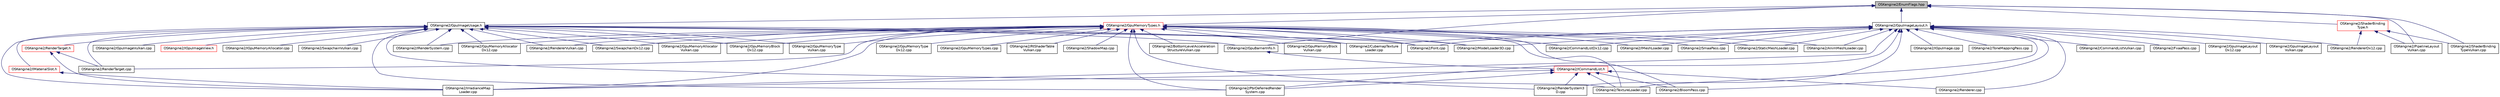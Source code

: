 digraph "OSKengine2/EnumFlags.hpp"
{
 // LATEX_PDF_SIZE
  edge [fontname="Helvetica",fontsize="10",labelfontname="Helvetica",labelfontsize="10"];
  node [fontname="Helvetica",fontsize="10",shape=record];
  Node1 [label="OSKengine2/EnumFlags.hpp",height=0.2,width=0.4,color="black", fillcolor="grey75", style="filled", fontcolor="black",tooltip=" "];
  Node1 -> Node2 [dir="back",color="midnightblue",fontsize="10",style="solid"];
  Node2 [label="OSKengine2/GpuBarrierInfo.h",height=0.2,width=0.4,color="black", fillcolor="white", style="filled",URL="$_gpu_barrier_info_8h.html",tooltip=" "];
  Node2 -> Node3 [dir="back",color="midnightblue",fontsize="10",style="solid"];
  Node3 [label="OSKengine2/ICommandList.h",height=0.2,width=0.4,color="red", fillcolor="white", style="filled",URL="$_i_command_list_8h.html",tooltip=" "];
  Node3 -> Node4 [dir="back",color="midnightblue",fontsize="10",style="solid"];
  Node4 [label="OSKengine2/BloomPass.cpp",height=0.2,width=0.4,color="black", fillcolor="white", style="filled",URL="$_bloom_pass_8cpp.html",tooltip=" "];
  Node3 -> Node38 [dir="back",color="midnightblue",fontsize="10",style="solid"];
  Node38 [label="OSKengine2/IrradianceMap\lLoader.cpp",height=0.2,width=0.4,color="black", fillcolor="white", style="filled",URL="$_irradiance_map_loader_8cpp.html",tooltip=" "];
  Node3 -> Node49 [dir="back",color="midnightblue",fontsize="10",style="solid"];
  Node49 [label="OSKengine2/PbrDeferredRender\lSystem.cpp",height=0.2,width=0.4,color="black", fillcolor="white", style="filled",URL="$_pbr_deferred_render_system_8cpp.html",tooltip=" "];
  Node3 -> Node51 [dir="back",color="midnightblue",fontsize="10",style="solid"];
  Node51 [label="OSKengine2/RenderSystem3\lD.cpp",height=0.2,width=0.4,color="black", fillcolor="white", style="filled",URL="$_render_system3_d_8cpp.html",tooltip=" "];
  Node3 -> Node52 [dir="back",color="midnightblue",fontsize="10",style="solid"];
  Node52 [label="OSKengine2/Renderer.cpp",height=0.2,width=0.4,color="black", fillcolor="white", style="filled",URL="$_renderer_8cpp.html",tooltip=" "];
  Node3 -> Node78 [dir="back",color="midnightblue",fontsize="10",style="solid"];
  Node78 [label="OSKengine2/TextureLoader.cpp",height=0.2,width=0.4,color="black", fillcolor="white", style="filled",URL="$_texture_loader_8cpp.html",tooltip=" "];
  Node1 -> Node86 [dir="back",color="midnightblue",fontsize="10",style="solid"];
  Node86 [label="OSKengine2/GpuImageLayout.h",height=0.2,width=0.4,color="black", fillcolor="white", style="filled",URL="$_gpu_image_layout_8h.html",tooltip=" "];
  Node86 -> Node20 [dir="back",color="midnightblue",fontsize="10",style="solid"];
  Node20 [label="OSKengine2/AnimMeshLoader.cpp",height=0.2,width=0.4,color="black", fillcolor="white", style="filled",URL="$_anim_mesh_loader_8cpp.html",tooltip=" "];
  Node86 -> Node4 [dir="back",color="midnightblue",fontsize="10",style="solid"];
  Node86 -> Node6 [dir="back",color="midnightblue",fontsize="10",style="solid"];
  Node6 [label="OSKengine2/CommandListDx12.cpp",height=0.2,width=0.4,color="black", fillcolor="white", style="filled",URL="$_command_list_dx12_8cpp.html",tooltip=" "];
  Node86 -> Node12 [dir="back",color="midnightblue",fontsize="10",style="solid"];
  Node12 [label="OSKengine2/CommandListVulkan.cpp",height=0.2,width=0.4,color="black", fillcolor="white", style="filled",URL="$_command_list_vulkan_8cpp.html",tooltip=" "];
  Node86 -> Node24 [dir="back",color="midnightblue",fontsize="10",style="solid"];
  Node24 [label="OSKengine2/CubemapTexture\lLoader.cpp",height=0.2,width=0.4,color="black", fillcolor="white", style="filled",URL="$_cubemap_texture_loader_8cpp.html",tooltip=" "];
  Node86 -> Node27 [dir="back",color="midnightblue",fontsize="10",style="solid"];
  Node27 [label="OSKengine2/Font.cpp",height=0.2,width=0.4,color="black", fillcolor="white", style="filled",URL="$_font_8cpp.html",tooltip=" "];
  Node86 -> Node28 [dir="back",color="midnightblue",fontsize="10",style="solid"];
  Node28 [label="OSKengine2/FxaaPass.cpp",height=0.2,width=0.4,color="black", fillcolor="white", style="filled",URL="$_fxaa_pass_8cpp.html",tooltip=" "];
  Node86 -> Node87 [dir="back",color="midnightblue",fontsize="10",style="solid"];
  Node87 [label="OSKengine2/GpuImageLayout\lDx12.cpp",height=0.2,width=0.4,color="black", fillcolor="white", style="filled",URL="$_gpu_image_layout_dx12_8cpp.html",tooltip=" "];
  Node86 -> Node88 [dir="back",color="midnightblue",fontsize="10",style="solid"];
  Node88 [label="OSKengine2/GpuImageLayout\lVulkan.cpp",height=0.2,width=0.4,color="black", fillcolor="white", style="filled",URL="$_gpu_image_layout_vulkan_8cpp.html",tooltip=" "];
  Node86 -> Node33 [dir="back",color="midnightblue",fontsize="10",style="solid"];
  Node33 [label="OSKengine2/IGpuImage.cpp",height=0.2,width=0.4,color="black", fillcolor="white", style="filled",URL="$_i_gpu_image_8cpp.html",tooltip=" "];
  Node86 -> Node34 [dir="back",color="midnightblue",fontsize="10",style="solid"];
  Node34 [label="OSKengine2/IMeshLoader.cpp",height=0.2,width=0.4,color="black", fillcolor="white", style="filled",URL="$_i_mesh_loader_8cpp.html",tooltip=" "];
  Node86 -> Node38 [dir="back",color="midnightblue",fontsize="10",style="solid"];
  Node86 -> Node42 [dir="back",color="midnightblue",fontsize="10",style="solid"];
  Node42 [label="OSKengine2/ModelLoader3D.cpp",height=0.2,width=0.4,color="black", fillcolor="white", style="filled",URL="$_model_loader3_d_8cpp.html",tooltip=" "];
  Node86 -> Node49 [dir="back",color="midnightblue",fontsize="10",style="solid"];
  Node86 -> Node51 [dir="back",color="midnightblue",fontsize="10",style="solid"];
  Node86 -> Node52 [dir="back",color="midnightblue",fontsize="10",style="solid"];
  Node86 -> Node9 [dir="back",color="midnightblue",fontsize="10",style="solid"];
  Node9 [label="OSKengine2/RendererDx12.cpp",height=0.2,width=0.4,color="black", fillcolor="white", style="filled",URL="$_renderer_dx12_8cpp.html",tooltip=" "];
  Node86 -> Node72 [dir="back",color="midnightblue",fontsize="10",style="solid"];
  Node72 [label="OSKengine2/SmaaPass.cpp",height=0.2,width=0.4,color="black", fillcolor="white", style="filled",URL="$_smaa_pass_8cpp.html",tooltip=" "];
  Node86 -> Node73 [dir="back",color="midnightblue",fontsize="10",style="solid"];
  Node73 [label="OSKengine2/StaticMeshLoader.cpp",height=0.2,width=0.4,color="black", fillcolor="white", style="filled",URL="$_static_mesh_loader_8cpp.html",tooltip=" "];
  Node86 -> Node78 [dir="back",color="midnightblue",fontsize="10",style="solid"];
  Node86 -> Node79 [dir="back",color="midnightblue",fontsize="10",style="solid"];
  Node79 [label="OSKengine2/ToneMappingPass.cpp",height=0.2,width=0.4,color="black", fillcolor="white", style="filled",URL="$_tone_mapping_pass_8cpp.html",tooltip=" "];
  Node1 -> Node89 [dir="back",color="midnightblue",fontsize="10",style="solid"];
  Node89 [label="OSKengine2/GpuImageUsage.h",height=0.2,width=0.4,color="black", fillcolor="white", style="filled",URL="$_gpu_image_usage_8h.html",tooltip=" "];
  Node89 -> Node24 [dir="back",color="midnightblue",fontsize="10",style="solid"];
  Node89 -> Node27 [dir="back",color="midnightblue",fontsize="10",style="solid"];
  Node89 -> Node2 [dir="back",color="midnightblue",fontsize="10",style="solid"];
  Node89 -> Node57 [dir="back",color="midnightblue",fontsize="10",style="solid"];
  Node57 [label="OSKengine2/GpuImageVulkan.cpp",height=0.2,width=0.4,color="black", fillcolor="white", style="filled",URL="$_gpu_image_vulkan_8cpp.html",tooltip=" "];
  Node89 -> Node8 [dir="back",color="midnightblue",fontsize="10",style="solid"];
  Node8 [label="OSKengine2/GpuMemoryAllocator\lDx12.cpp",height=0.2,width=0.4,color="black", fillcolor="white", style="filled",URL="$_gpu_memory_allocator_dx12_8cpp.html",tooltip=" "];
  Node89 -> Node14 [dir="back",color="midnightblue",fontsize="10",style="solid"];
  Node14 [label="OSKengine2/GpuMemoryAllocator\lVulkan.cpp",height=0.2,width=0.4,color="black", fillcolor="white", style="filled",URL="$_gpu_memory_allocator_vulkan_8cpp.html",tooltip=" "];
  Node89 -> Node58 [dir="back",color="midnightblue",fontsize="10",style="solid"];
  Node58 [label="OSKengine2/GpuMemoryBlock\lDx12.cpp",height=0.2,width=0.4,color="black", fillcolor="white", style="filled",URL="$_gpu_memory_block_dx12_8cpp.html",tooltip=" "];
  Node89 -> Node32 [dir="back",color="midnightblue",fontsize="10",style="solid"];
  Node32 [label="OSKengine2/GpuMemoryType\lVulkan.cpp",height=0.2,width=0.4,color="black", fillcolor="white", style="filled",URL="$_gpu_memory_type_vulkan_8cpp.html",tooltip=" "];
  Node89 -> Node90 [dir="back",color="midnightblue",fontsize="10",style="solid"];
  Node90 [label="OSKengine2/IGpuImageView.h",height=0.2,width=0.4,color="red", fillcolor="white", style="filled",URL="$_i_gpu_image_view_8h.html",tooltip=" "];
  Node89 -> Node62 [dir="back",color="midnightblue",fontsize="10",style="solid"];
  Node62 [label="OSKengine2/IGpuMemoryAllocator.cpp",height=0.2,width=0.4,color="black", fillcolor="white", style="filled",URL="$_i_gpu_memory_allocator_8cpp.html",tooltip=" "];
  Node89 -> Node134 [dir="back",color="midnightblue",fontsize="10",style="solid"];
  Node134 [label="OSKengine2/IMaterialSlot.h",height=0.2,width=0.4,color="red", fillcolor="white", style="filled",URL="$_i_material_slot_8h.html",tooltip=" "];
  Node134 -> Node38 [dir="back",color="midnightblue",fontsize="10",style="solid"];
  Node89 -> Node37 [dir="back",color="midnightblue",fontsize="10",style="solid"];
  Node37 [label="OSKengine2/IRenderSystem.cpp",height=0.2,width=0.4,color="black", fillcolor="white", style="filled",URL="$_i_render_system_8cpp.html",tooltip=" "];
  Node89 -> Node38 [dir="back",color="midnightblue",fontsize="10",style="solid"];
  Node89 -> Node42 [dir="back",color="midnightblue",fontsize="10",style="solid"];
  Node89 -> Node49 [dir="back",color="midnightblue",fontsize="10",style="solid"];
  Node89 -> Node68 [dir="back",color="midnightblue",fontsize="10",style="solid"];
  Node68 [label="OSKengine2/RenderTarget.cpp",height=0.2,width=0.4,color="black", fillcolor="white", style="filled",URL="$_render_target_8cpp.html",tooltip=" "];
  Node89 -> Node117 [dir="back",color="midnightblue",fontsize="10",style="solid"];
  Node117 [label="OSKengine2/RenderTarget.h",height=0.2,width=0.4,color="red", fillcolor="white", style="filled",URL="$_render_target_8h.html",tooltip=" "];
  Node117 -> Node38 [dir="back",color="midnightblue",fontsize="10",style="solid"];
  Node117 -> Node68 [dir="back",color="midnightblue",fontsize="10",style="solid"];
  Node89 -> Node15 [dir="back",color="midnightblue",fontsize="10",style="solid"];
  Node15 [label="OSKengine2/RendererVulkan.cpp",height=0.2,width=0.4,color="black", fillcolor="white", style="filled",URL="$_renderer_vulkan_8cpp.html",tooltip=" "];
  Node89 -> Node74 [dir="back",color="midnightblue",fontsize="10",style="solid"];
  Node74 [label="OSKengine2/SwapchainDx12.cpp",height=0.2,width=0.4,color="black", fillcolor="white", style="filled",URL="$_swapchain_dx12_8cpp.html",tooltip=" "];
  Node89 -> Node75 [dir="back",color="midnightblue",fontsize="10",style="solid"];
  Node75 [label="OSKengine2/SwapchainVulkan.cpp",height=0.2,width=0.4,color="black", fillcolor="white", style="filled",URL="$_swapchain_vulkan_8cpp.html",tooltip=" "];
  Node89 -> Node78 [dir="back",color="midnightblue",fontsize="10",style="solid"];
  Node1 -> Node149 [dir="back",color="midnightblue",fontsize="10",style="solid"];
  Node149 [label="OSKengine2/GpuMemoryTypes.h",height=0.2,width=0.4,color="red", fillcolor="white", style="filled",URL="$_gpu_memory_types_8h.html",tooltip=" "];
  Node149 -> Node20 [dir="back",color="midnightblue",fontsize="10",style="solid"];
  Node149 -> Node4 [dir="back",color="midnightblue",fontsize="10",style="solid"];
  Node149 -> Node11 [dir="back",color="midnightblue",fontsize="10",style="solid"];
  Node11 [label="OSKengine2/BottomLevelAcceleration\lStructureVulkan.cpp",height=0.2,width=0.4,color="black", fillcolor="white", style="filled",URL="$_bottom_level_acceleration_structure_vulkan_8cpp.html",tooltip=" "];
  Node149 -> Node6 [dir="back",color="midnightblue",fontsize="10",style="solid"];
  Node149 -> Node24 [dir="back",color="midnightblue",fontsize="10",style="solid"];
  Node149 -> Node27 [dir="back",color="midnightblue",fontsize="10",style="solid"];
  Node149 -> Node8 [dir="back",color="midnightblue",fontsize="10",style="solid"];
  Node149 -> Node14 [dir="back",color="midnightblue",fontsize="10",style="solid"];
  Node149 -> Node58 [dir="back",color="midnightblue",fontsize="10",style="solid"];
  Node149 -> Node31 [dir="back",color="midnightblue",fontsize="10",style="solid"];
  Node31 [label="OSKengine2/GpuMemoryBlock\lVulkan.cpp",height=0.2,width=0.4,color="black", fillcolor="white", style="filled",URL="$_gpu_memory_block_vulkan_8cpp.html",tooltip=" "];
  Node149 -> Node150 [dir="back",color="midnightblue",fontsize="10",style="solid"];
  Node150 [label="OSKengine2/GpuMemoryType\lDx12.cpp",height=0.2,width=0.4,color="black", fillcolor="white", style="filled",URL="$_gpu_memory_type_dx12_8cpp.html",tooltip=" "];
  Node149 -> Node32 [dir="back",color="midnightblue",fontsize="10",style="solid"];
  Node149 -> Node151 [dir="back",color="midnightblue",fontsize="10",style="solid"];
  Node151 [label="OSKengine2/GpuMemoryTypes.cpp",height=0.2,width=0.4,color="black", fillcolor="white", style="filled",URL="$_gpu_memory_types_8cpp.html",tooltip=" "];
  Node149 -> Node34 [dir="back",color="midnightblue",fontsize="10",style="solid"];
  Node149 -> Node37 [dir="back",color="midnightblue",fontsize="10",style="solid"];
  Node149 -> Node38 [dir="back",color="midnightblue",fontsize="10",style="solid"];
  Node149 -> Node42 [dir="back",color="midnightblue",fontsize="10",style="solid"];
  Node149 -> Node49 [dir="back",color="midnightblue",fontsize="10",style="solid"];
  Node149 -> Node51 [dir="back",color="midnightblue",fontsize="10",style="solid"];
  Node149 -> Node68 [dir="back",color="midnightblue",fontsize="10",style="solid"];
  Node149 -> Node15 [dir="back",color="midnightblue",fontsize="10",style="solid"];
  Node149 -> Node69 [dir="back",color="midnightblue",fontsize="10",style="solid"];
  Node69 [label="OSKengine2/RtShaderTable\lVulkan.cpp",height=0.2,width=0.4,color="black", fillcolor="white", style="filled",URL="$_rt_shader_table_vulkan_8cpp.html",tooltip=" "];
  Node149 -> Node70 [dir="back",color="midnightblue",fontsize="10",style="solid"];
  Node70 [label="OSKengine2/ShadowMap.cpp",height=0.2,width=0.4,color="black", fillcolor="white", style="filled",URL="$_shadow_map_8cpp.html",tooltip=" "];
  Node149 -> Node72 [dir="back",color="midnightblue",fontsize="10",style="solid"];
  Node149 -> Node73 [dir="back",color="midnightblue",fontsize="10",style="solid"];
  Node149 -> Node74 [dir="back",color="midnightblue",fontsize="10",style="solid"];
  Node149 -> Node78 [dir="back",color="midnightblue",fontsize="10",style="solid"];
  Node1 -> Node66 [dir="back",color="midnightblue",fontsize="10",style="solid"];
  Node66 [label="OSKengine2/PipelineLayout\lVulkan.cpp",height=0.2,width=0.4,color="black", fillcolor="white", style="filled",URL="$_pipeline_layout_vulkan_8cpp.html",tooltip=" "];
  Node1 -> Node152 [dir="back",color="midnightblue",fontsize="10",style="solid"];
  Node152 [label="OSKengine2/ShaderBinding\lType.h",height=0.2,width=0.4,color="red", fillcolor="white", style="filled",URL="$_shader_binding_type_8h.html",tooltip=" "];
  Node152 -> Node66 [dir="back",color="midnightblue",fontsize="10",style="solid"];
  Node152 -> Node9 [dir="back",color="midnightblue",fontsize="10",style="solid"];
  Node152 -> Node164 [dir="back",color="midnightblue",fontsize="10",style="solid"];
  Node164 [label="OSKengine2/ShaderBinding\lTypeVulkan.cpp",height=0.2,width=0.4,color="black", fillcolor="white", style="filled",URL="$_shader_binding_type_vulkan_8cpp.html",tooltip=" "];
  Node1 -> Node164 [dir="back",color="midnightblue",fontsize="10",style="solid"];
}
